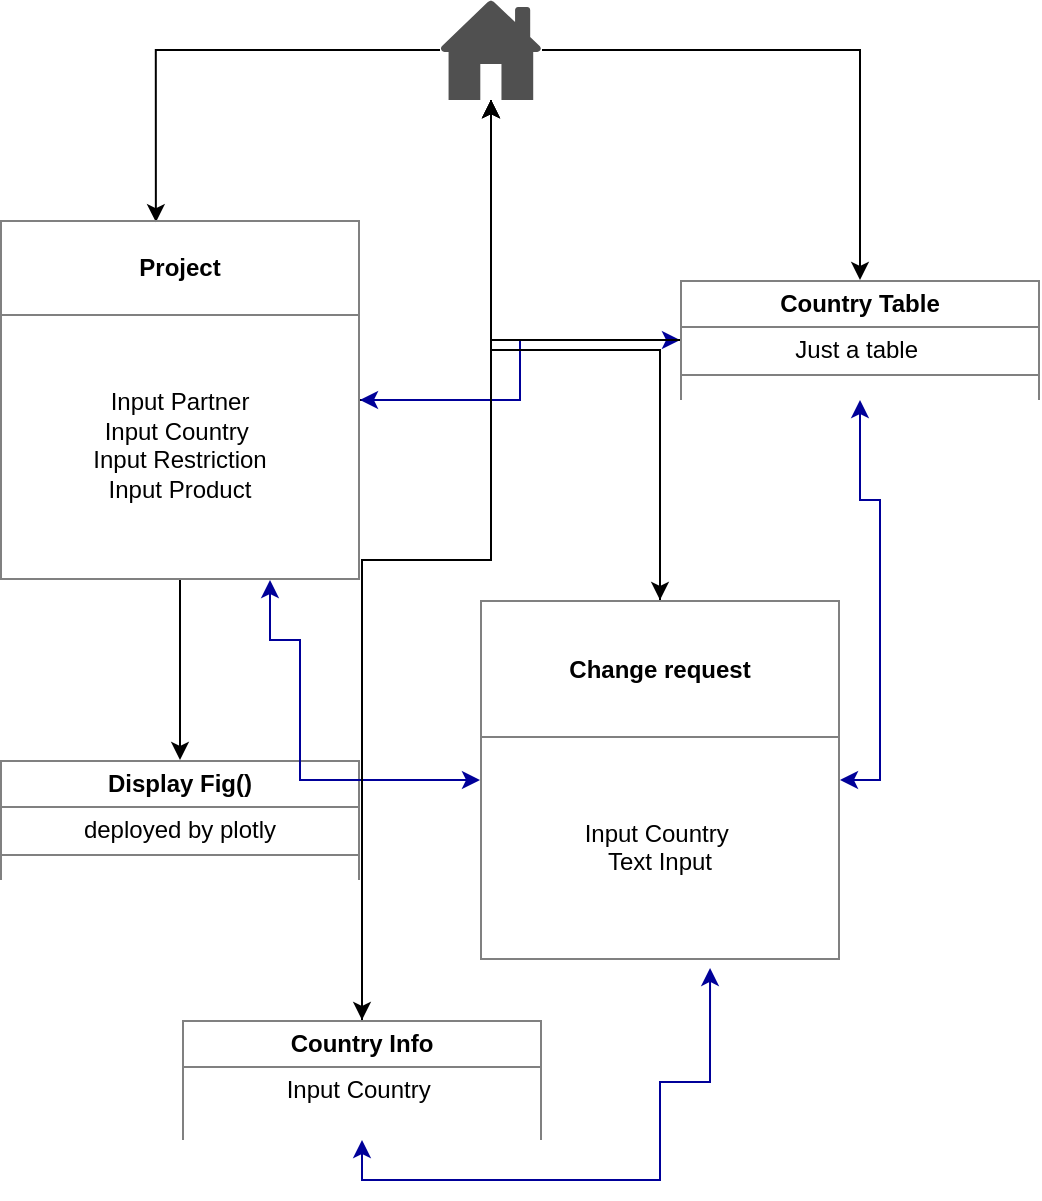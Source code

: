 <mxfile version="21.2.9" type="device">
  <diagram name="Page-1" id="fCqE7QieqCJTbKclKqhK">
    <mxGraphModel dx="1434" dy="796" grid="1" gridSize="10" guides="1" tooltips="1" connect="1" arrows="1" fold="1" page="1" pageScale="1" pageWidth="850" pageHeight="1100" math="0" shadow="0">
      <root>
        <mxCell id="0" />
        <mxCell id="1" parent="0" />
        <mxCell id="FEju1snr-iZBge_bUA5I-3" style="edgeStyle=orthogonalEdgeStyle;rounded=0;orthogonalLoop=1;jettySize=auto;html=1;entryX=0.433;entryY=0.006;entryDx=0;entryDy=0;entryPerimeter=0;" parent="1" source="FEju1snr-iZBge_bUA5I-1" target="FEju1snr-iZBge_bUA5I-2" edge="1">
          <mxGeometry relative="1" as="geometry" />
        </mxCell>
        <mxCell id="FEju1snr-iZBge_bUA5I-5" style="edgeStyle=orthogonalEdgeStyle;rounded=0;orthogonalLoop=1;jettySize=auto;html=1;" parent="1" source="FEju1snr-iZBge_bUA5I-1" target="FEju1snr-iZBge_bUA5I-6" edge="1">
          <mxGeometry relative="1" as="geometry">
            <mxPoint x="560" y="85" as="targetPoint" />
          </mxGeometry>
        </mxCell>
        <mxCell id="fN4WgO_m412Plji4pzTX-3" style="edgeStyle=orthogonalEdgeStyle;rounded=0;orthogonalLoop=1;jettySize=auto;html=1;entryX=0.5;entryY=0;entryDx=0;entryDy=0;" parent="1" source="FEju1snr-iZBge_bUA5I-1" target="fN4WgO_m412Plji4pzTX-4" edge="1">
          <mxGeometry relative="1" as="geometry">
            <mxPoint x="375.5" y="340" as="targetPoint" />
          </mxGeometry>
        </mxCell>
        <mxCell id="xwumcgSZCQS0Tu58TyeT-2" style="edgeStyle=orthogonalEdgeStyle;rounded=0;orthogonalLoop=1;jettySize=auto;html=1;entryX=0.5;entryY=0;entryDx=0;entryDy=0;" edge="1" parent="1" source="FEju1snr-iZBge_bUA5I-1" target="xwumcgSZCQS0Tu58TyeT-3">
          <mxGeometry relative="1" as="geometry">
            <mxPoint x="330" y="600" as="targetPoint" />
          </mxGeometry>
        </mxCell>
        <mxCell id="FEju1snr-iZBge_bUA5I-1" value="" style="sketch=0;pointerEvents=1;shadow=0;dashed=0;html=1;strokeColor=none;fillColor=#505050;labelPosition=center;verticalLabelPosition=bottom;verticalAlign=top;outlineConnect=0;align=center;shape=mxgraph.office.concepts.home;" parent="1" vertex="1">
          <mxGeometry x="350" y="60" width="51" height="50" as="geometry" />
        </mxCell>
        <mxCell id="FEju1snr-iZBge_bUA5I-4" style="edgeStyle=orthogonalEdgeStyle;rounded=0;orthogonalLoop=1;jettySize=auto;html=1;" parent="1" source="FEju1snr-iZBge_bUA5I-2" target="FEju1snr-iZBge_bUA5I-1" edge="1">
          <mxGeometry relative="1" as="geometry" />
        </mxCell>
        <mxCell id="fN4WgO_m412Plji4pzTX-1" style="edgeStyle=orthogonalEdgeStyle;rounded=0;orthogonalLoop=1;jettySize=auto;html=1;exitX=0.5;exitY=1;exitDx=0;exitDy=0;entryX=0.5;entryY=0;entryDx=0;entryDy=0;" parent="1" source="FEju1snr-iZBge_bUA5I-2" target="fN4WgO_m412Plji4pzTX-2" edge="1">
          <mxGeometry relative="1" as="geometry">
            <mxPoint x="220" y="410" as="targetPoint" />
            <Array as="points">
              <mxPoint x="220" y="410" />
              <mxPoint x="220" y="410" />
            </Array>
          </mxGeometry>
        </mxCell>
        <mxCell id="xwumcgSZCQS0Tu58TyeT-4" style="edgeStyle=orthogonalEdgeStyle;rounded=0;orthogonalLoop=1;jettySize=auto;html=1;strokeColor=#000099;entryX=0;entryY=0.5;entryDx=0;entryDy=0;startArrow=classic;startFill=1;" edge="1" parent="1" source="FEju1snr-iZBge_bUA5I-2" target="FEju1snr-iZBge_bUA5I-6">
          <mxGeometry relative="1" as="geometry">
            <mxPoint x="420" y="290" as="targetPoint" />
          </mxGeometry>
        </mxCell>
        <mxCell id="FEju1snr-iZBge_bUA5I-2" value="&lt;table border=&quot;1&quot; width=&quot;100%&quot; height=&quot;100%&quot; cellpadding=&quot;4&quot; style=&quot;width:100%;height:100%;border-collapse:collapse;&quot;&gt;&lt;tbody&gt;&lt;tr&gt;&lt;th align=&quot;center&quot;&gt;Project&lt;/th&gt;&lt;/tr&gt;&lt;tr&gt;&lt;td align=&quot;center&quot;&gt;Input Partner&lt;br&gt;Input Country&amp;nbsp;&lt;br&gt;Input Restriction&lt;br&gt;Input Product&lt;/td&gt;&lt;/tr&gt;&lt;/tbody&gt;&lt;/table&gt;" style="text;html=1;whiteSpace=wrap;strokeColor=none;fillColor=none;overflow=fill;" parent="1" vertex="1">
          <mxGeometry x="130" y="170" width="180" height="180" as="geometry" />
        </mxCell>
        <mxCell id="FEju1snr-iZBge_bUA5I-7" style="edgeStyle=orthogonalEdgeStyle;rounded=0;orthogonalLoop=1;jettySize=auto;html=1;" parent="1" source="FEju1snr-iZBge_bUA5I-6" target="FEju1snr-iZBge_bUA5I-1" edge="1">
          <mxGeometry relative="1" as="geometry" />
        </mxCell>
        <mxCell id="xwumcgSZCQS0Tu58TyeT-5" style="edgeStyle=orthogonalEdgeStyle;rounded=0;orthogonalLoop=1;jettySize=auto;html=1;entryX=1;entryY=0.5;entryDx=0;entryDy=0;strokeColor=#000099;startArrow=classic;startFill=1;" edge="1" parent="1" source="FEju1snr-iZBge_bUA5I-6" target="fN4WgO_m412Plji4pzTX-4">
          <mxGeometry relative="1" as="geometry" />
        </mxCell>
        <mxCell id="FEju1snr-iZBge_bUA5I-6" value="&lt;table border=&quot;1&quot; width=&quot;100%&quot; height=&quot;100%&quot; cellpadding=&quot;4&quot; style=&quot;width:100%;height:100%;border-collapse:collapse;&quot;&gt;&lt;tbody&gt;&lt;tr&gt;&lt;th align=&quot;center&quot;&gt;&lt;b&gt;Country Table&lt;/b&gt;&lt;/th&gt;&lt;/tr&gt;&lt;tr&gt;&lt;td align=&quot;center&quot;&gt;Just a table&amp;nbsp;&lt;br&gt;&lt;/td&gt;&lt;/tr&gt;&lt;tr&gt;&lt;td align=&quot;center&quot;&gt;&lt;br&gt;&lt;/td&gt;&lt;/tr&gt;&lt;/tbody&gt;&lt;/table&gt;" style="text;html=1;whiteSpace=wrap;strokeColor=none;fillColor=none;overflow=fill;" parent="1" vertex="1">
          <mxGeometry x="470" y="200" width="180" height="60" as="geometry" />
        </mxCell>
        <mxCell id="fN4WgO_m412Plji4pzTX-2" value="&lt;table border=&quot;1&quot; width=&quot;100%&quot; height=&quot;100%&quot; cellpadding=&quot;4&quot; style=&quot;width:100%;height:100%;border-collapse:collapse;&quot;&gt;&lt;tbody&gt;&lt;tr&gt;&lt;th align=&quot;center&quot;&gt;Display Fig()&lt;/th&gt;&lt;/tr&gt;&lt;tr&gt;&lt;td align=&quot;center&quot;&gt;deployed by plotly&lt;/td&gt;&lt;/tr&gt;&lt;tr&gt;&lt;td align=&quot;center&quot;&gt;&lt;br&gt;&lt;/td&gt;&lt;/tr&gt;&lt;/tbody&gt;&lt;/table&gt;" style="text;html=1;whiteSpace=wrap;strokeColor=none;fillColor=none;overflow=fill;" parent="1" vertex="1">
          <mxGeometry x="130" y="440" width="180" height="60" as="geometry" />
        </mxCell>
        <mxCell id="xwumcgSZCQS0Tu58TyeT-1" style="edgeStyle=orthogonalEdgeStyle;rounded=0;orthogonalLoop=1;jettySize=auto;html=1;" edge="1" parent="1" source="fN4WgO_m412Plji4pzTX-4" target="FEju1snr-iZBge_bUA5I-1">
          <mxGeometry relative="1" as="geometry" />
        </mxCell>
        <mxCell id="xwumcgSZCQS0Tu58TyeT-8" style="edgeStyle=orthogonalEdgeStyle;rounded=0;orthogonalLoop=1;jettySize=auto;html=1;entryX=0.75;entryY=1;entryDx=0;entryDy=0;strokeColor=#000099;startArrow=classic;startFill=1;" edge="1" parent="1" source="fN4WgO_m412Plji4pzTX-4" target="FEju1snr-iZBge_bUA5I-2">
          <mxGeometry relative="1" as="geometry">
            <Array as="points">
              <mxPoint x="280" y="450" />
              <mxPoint x="280" y="380" />
              <mxPoint x="265" y="380" />
            </Array>
          </mxGeometry>
        </mxCell>
        <mxCell id="fN4WgO_m412Plji4pzTX-4" value="&lt;table border=&quot;1&quot; width=&quot;100%&quot; height=&quot;100%&quot; cellpadding=&quot;4&quot; style=&quot;width:100%;height:100%;border-collapse:collapse;&quot;&gt;&lt;tbody&gt;&lt;tr&gt;&lt;th align=&quot;center&quot;&gt;Change request&lt;/th&gt;&lt;/tr&gt;&lt;tr&gt;&lt;td align=&quot;center&quot;&gt;Input Country&amp;nbsp;&lt;br&gt;Text Input&lt;/td&gt;&lt;/tr&gt;&lt;/tbody&gt;&lt;/table&gt;" style="text;html=1;whiteSpace=wrap;strokeColor=none;fillColor=none;overflow=fill;" parent="1" vertex="1">
          <mxGeometry x="370" y="360" width="180" height="180" as="geometry" />
        </mxCell>
        <mxCell id="xwumcgSZCQS0Tu58TyeT-7" style="edgeStyle=orthogonalEdgeStyle;rounded=0;orthogonalLoop=1;jettySize=auto;html=1;" edge="1" parent="1" source="xwumcgSZCQS0Tu58TyeT-3" target="FEju1snr-iZBge_bUA5I-1">
          <mxGeometry relative="1" as="geometry" />
        </mxCell>
        <mxCell id="xwumcgSZCQS0Tu58TyeT-9" style="edgeStyle=orthogonalEdgeStyle;rounded=0;orthogonalLoop=1;jettySize=auto;html=1;entryX=0.639;entryY=1.022;entryDx=0;entryDy=0;entryPerimeter=0;startArrow=classic;startFill=1;strokeColor=#000099;" edge="1" parent="1" source="xwumcgSZCQS0Tu58TyeT-3" target="fN4WgO_m412Plji4pzTX-4">
          <mxGeometry relative="1" as="geometry">
            <mxPoint x="510" y="600" as="targetPoint" />
            <Array as="points">
              <mxPoint x="311" y="650" />
              <mxPoint x="460" y="650" />
              <mxPoint x="460" y="601" />
              <mxPoint x="485" y="601" />
            </Array>
          </mxGeometry>
        </mxCell>
        <mxCell id="xwumcgSZCQS0Tu58TyeT-3" value="&lt;table border=&quot;1&quot; width=&quot;100%&quot; height=&quot;100%&quot; cellpadding=&quot;4&quot; style=&quot;width:100%;height:100%;border-collapse:collapse;&quot;&gt;&lt;tbody&gt;&lt;tr&gt;&lt;th align=&quot;center&quot;&gt;Country Info&lt;/th&gt;&lt;/tr&gt;&lt;tr&gt;&lt;td align=&quot;center&quot;&gt;Input Country&amp;nbsp;&lt;br&gt;&lt;br&gt;&lt;/td&gt;&lt;/tr&gt;&lt;/tbody&gt;&lt;/table&gt;" style="text;html=1;whiteSpace=wrap;strokeColor=none;fillColor=none;overflow=fill;" vertex="1" parent="1">
          <mxGeometry x="221" y="570" width="180" height="60" as="geometry" />
        </mxCell>
      </root>
    </mxGraphModel>
  </diagram>
</mxfile>
